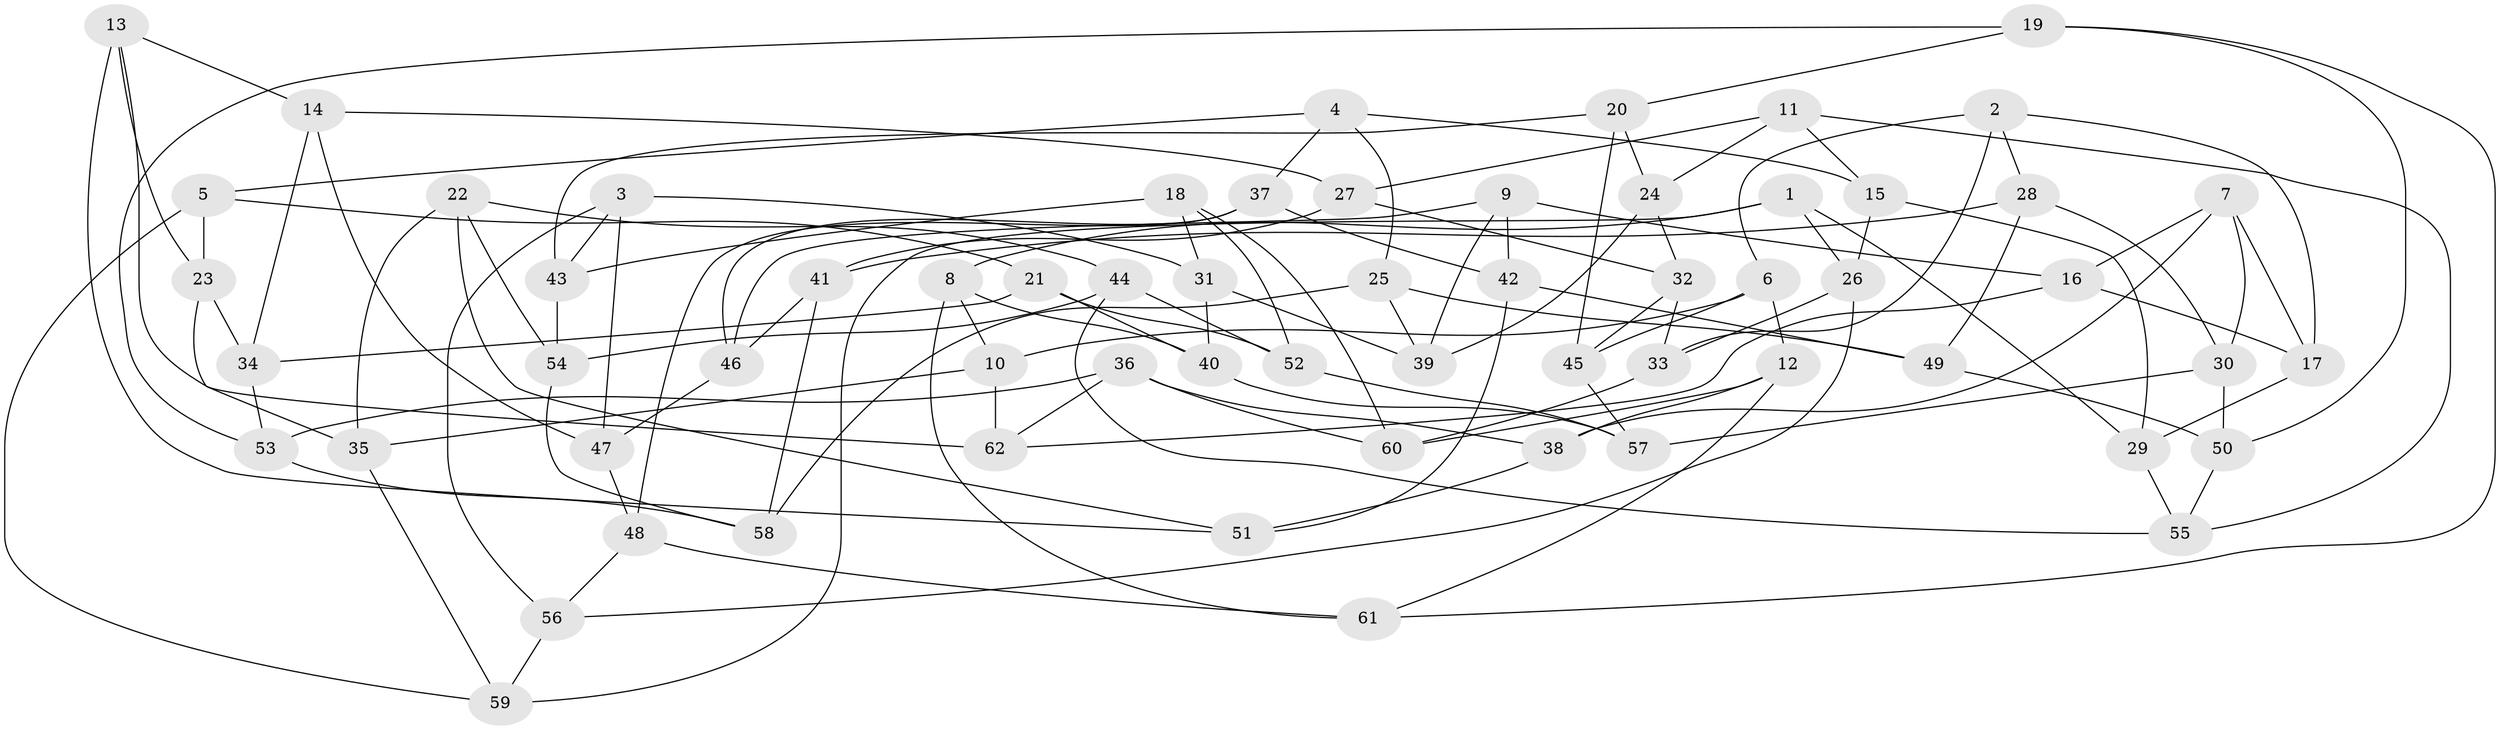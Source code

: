 // coarse degree distribution, {6: 0.7714285714285715, 4: 0.22857142857142856}
// Generated by graph-tools (version 1.1) at 2025/42/03/06/25 10:42:25]
// undirected, 62 vertices, 124 edges
graph export_dot {
graph [start="1"]
  node [color=gray90,style=filled];
  1;
  2;
  3;
  4;
  5;
  6;
  7;
  8;
  9;
  10;
  11;
  12;
  13;
  14;
  15;
  16;
  17;
  18;
  19;
  20;
  21;
  22;
  23;
  24;
  25;
  26;
  27;
  28;
  29;
  30;
  31;
  32;
  33;
  34;
  35;
  36;
  37;
  38;
  39;
  40;
  41;
  42;
  43;
  44;
  45;
  46;
  47;
  48;
  49;
  50;
  51;
  52;
  53;
  54;
  55;
  56;
  57;
  58;
  59;
  60;
  61;
  62;
  1 -- 26;
  1 -- 59;
  1 -- 29;
  1 -- 8;
  2 -- 17;
  2 -- 33;
  2 -- 6;
  2 -- 28;
  3 -- 31;
  3 -- 56;
  3 -- 43;
  3 -- 47;
  4 -- 25;
  4 -- 37;
  4 -- 15;
  4 -- 5;
  5 -- 59;
  5 -- 23;
  5 -- 21;
  6 -- 12;
  6 -- 45;
  6 -- 10;
  7 -- 17;
  7 -- 16;
  7 -- 38;
  7 -- 30;
  8 -- 61;
  8 -- 40;
  8 -- 10;
  9 -- 42;
  9 -- 46;
  9 -- 16;
  9 -- 39;
  10 -- 62;
  10 -- 35;
  11 -- 55;
  11 -- 15;
  11 -- 24;
  11 -- 27;
  12 -- 61;
  12 -- 60;
  12 -- 38;
  13 -- 14;
  13 -- 51;
  13 -- 62;
  13 -- 23;
  14 -- 27;
  14 -- 47;
  14 -- 34;
  15 -- 26;
  15 -- 29;
  16 -- 62;
  16 -- 17;
  17 -- 29;
  18 -- 60;
  18 -- 43;
  18 -- 52;
  18 -- 31;
  19 -- 20;
  19 -- 61;
  19 -- 53;
  19 -- 50;
  20 -- 24;
  20 -- 45;
  20 -- 43;
  21 -- 52;
  21 -- 34;
  21 -- 40;
  22 -- 54;
  22 -- 44;
  22 -- 51;
  22 -- 35;
  23 -- 35;
  23 -- 34;
  24 -- 39;
  24 -- 32;
  25 -- 58;
  25 -- 39;
  25 -- 49;
  26 -- 56;
  26 -- 33;
  27 -- 32;
  27 -- 41;
  28 -- 41;
  28 -- 30;
  28 -- 49;
  29 -- 55;
  30 -- 57;
  30 -- 50;
  31 -- 40;
  31 -- 39;
  32 -- 45;
  32 -- 33;
  33 -- 60;
  34 -- 53;
  35 -- 59;
  36 -- 53;
  36 -- 62;
  36 -- 60;
  36 -- 38;
  37 -- 48;
  37 -- 42;
  37 -- 46;
  38 -- 51;
  40 -- 57;
  41 -- 58;
  41 -- 46;
  42 -- 49;
  42 -- 51;
  43 -- 54;
  44 -- 54;
  44 -- 55;
  44 -- 52;
  45 -- 57;
  46 -- 47;
  47 -- 48;
  48 -- 61;
  48 -- 56;
  49 -- 50;
  50 -- 55;
  52 -- 57;
  53 -- 58;
  54 -- 58;
  56 -- 59;
}
